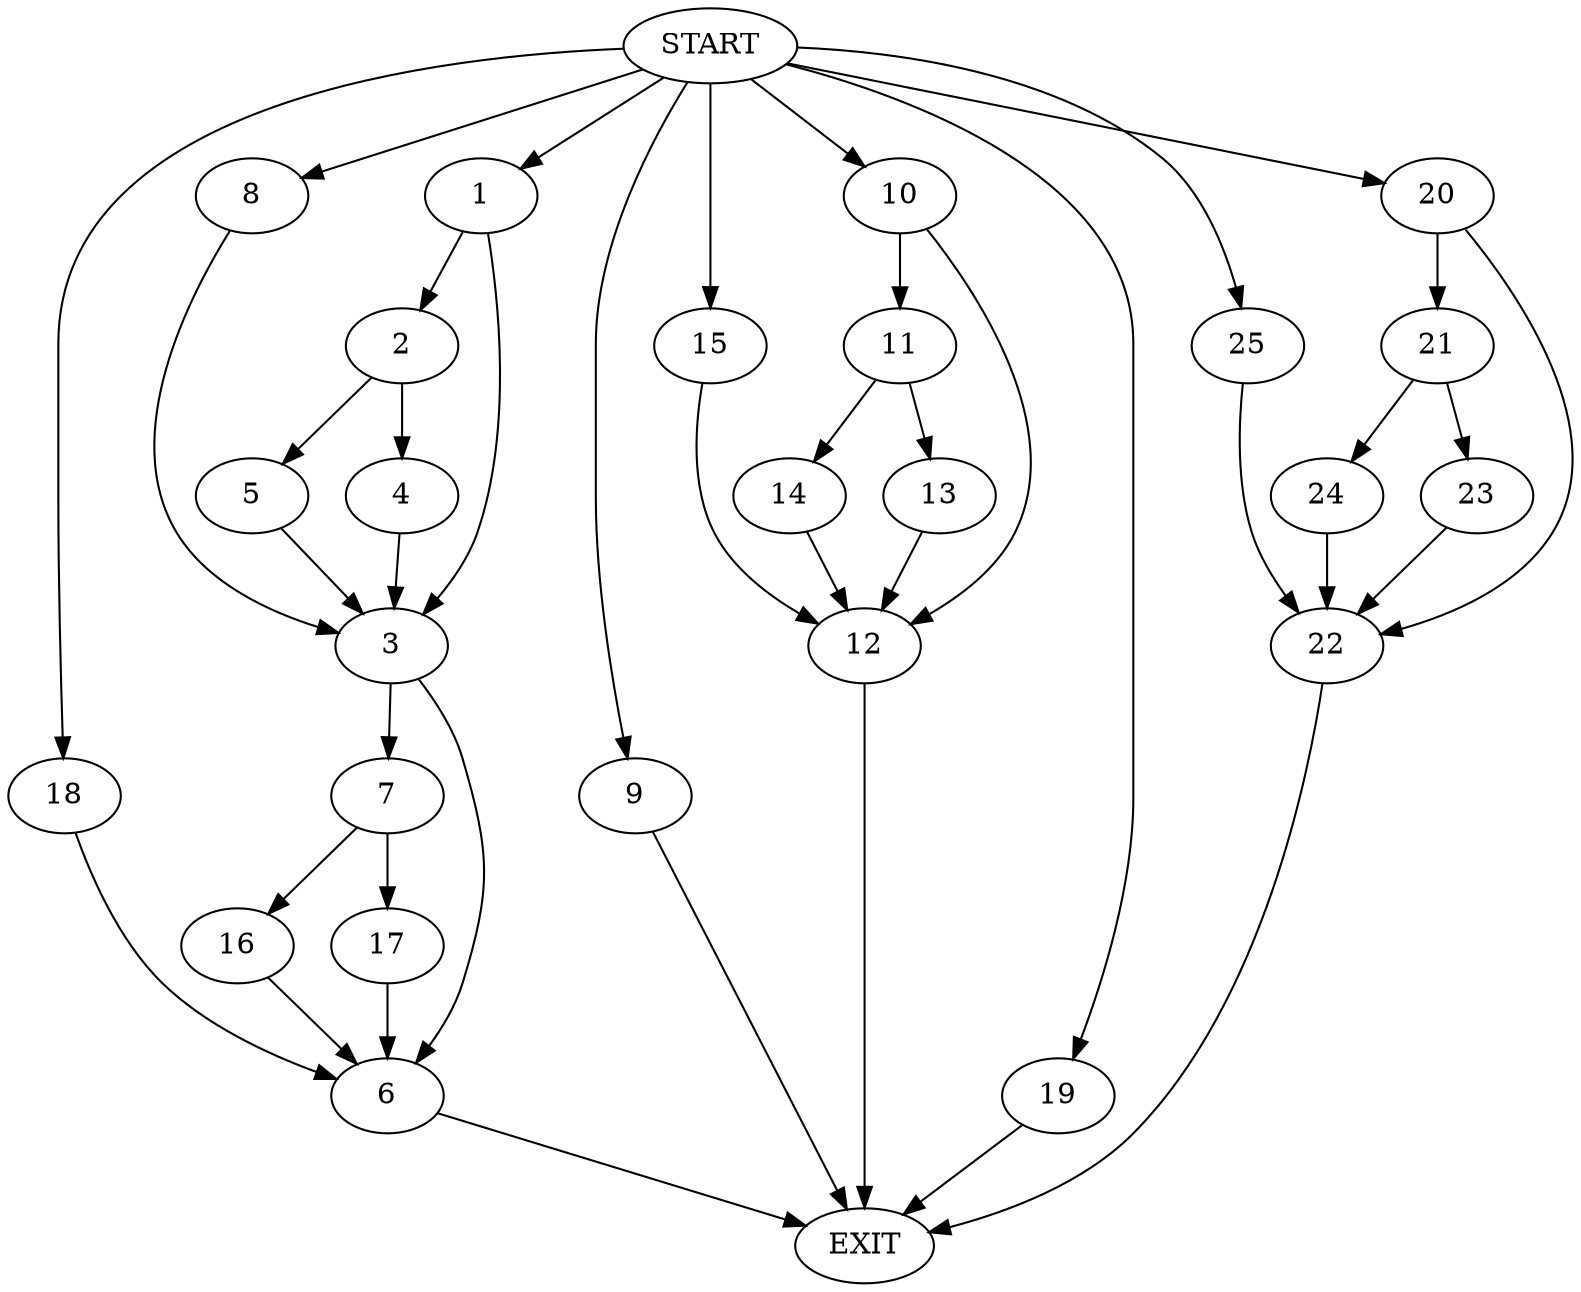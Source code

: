 digraph {
0 [label="START"]
26 [label="EXIT"]
0 -> 1
1 -> 2
1 -> 3
2 -> 4
2 -> 5
3 -> 6
3 -> 7
4 -> 3
5 -> 3
0 -> 8
8 -> 3
0 -> 9
9 -> 26
0 -> 10
10 -> 11
10 -> 12
11 -> 13
11 -> 14
12 -> 26
13 -> 12
14 -> 12
0 -> 15
15 -> 12
6 -> 26
7 -> 16
7 -> 17
16 -> 6
17 -> 6
0 -> 18
18 -> 6
0 -> 19
19 -> 26
0 -> 20
20 -> 21
20 -> 22
22 -> 26
21 -> 23
21 -> 24
24 -> 22
23 -> 22
0 -> 25
25 -> 22
}
